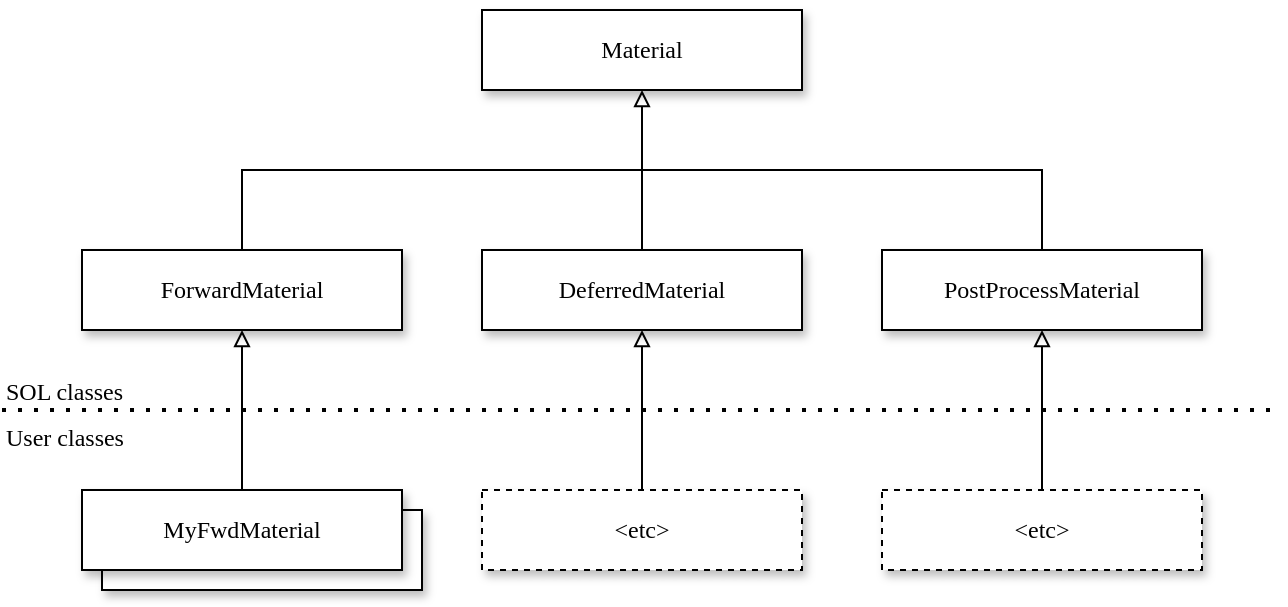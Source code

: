 <mxfile>
    <diagram id="pIsPSVw4wNhW4OB5O9Dt" name="Page-1">
        <mxGraphModel dx="1957" dy="685" grid="1" gridSize="10" guides="1" tooltips="1" connect="1" arrows="1" fold="1" page="1" pageScale="1" pageWidth="850" pageHeight="1100" math="0" shadow="0">
            <root>
                <mxCell id="0"/>
                <mxCell id="1" parent="0"/>
                <mxCell id="184" value="" style="rounded=0;whiteSpace=wrap;html=1;shadow=1;fontFamily=Lucida Console;" vertex="1" parent="1">
                    <mxGeometry x="50" y="250" width="160" height="40" as="geometry"/>
                </mxCell>
                <mxCell id="165" value="Material" style="rounded=0;whiteSpace=wrap;html=1;shadow=1;fontFamily=Lucida Console;" parent="1" vertex="1">
                    <mxGeometry x="240" width="160" height="40" as="geometry"/>
                </mxCell>
                <mxCell id="172" style="edgeStyle=orthogonalEdgeStyle;rounded=0;orthogonalLoop=1;jettySize=auto;html=1;exitX=0.5;exitY=0;exitDx=0;exitDy=0;endArrow=none;endFill=0;" parent="1" source="166" edge="1">
                    <mxGeometry relative="1" as="geometry">
                        <mxPoint x="320" y="80" as="targetPoint"/>
                        <Array as="points">
                            <mxPoint x="120" y="80"/>
                            <mxPoint x="290" y="80"/>
                        </Array>
                    </mxGeometry>
                </mxCell>
                <mxCell id="166" value="ForwardMaterial" style="rounded=0;whiteSpace=wrap;html=1;shadow=1;fontFamily=Lucida Console;" parent="1" vertex="1">
                    <mxGeometry x="40" y="120" width="160" height="40" as="geometry"/>
                </mxCell>
                <mxCell id="171" style="edgeStyle=orthogonalEdgeStyle;rounded=0;orthogonalLoop=1;jettySize=auto;html=1;exitX=0.5;exitY=0;exitDx=0;exitDy=0;endArrow=block;endFill=0;entryX=0.5;entryY=1;entryDx=0;entryDy=0;" parent="1" source="168" target="165" edge="1">
                    <mxGeometry relative="1" as="geometry">
                        <mxPoint x="320" y="60" as="targetPoint"/>
                        <Array as="points"/>
                    </mxGeometry>
                </mxCell>
                <mxCell id="168" value="DeferredMaterial" style="rounded=0;whiteSpace=wrap;html=1;shadow=1;fontFamily=Lucida Console;" parent="1" vertex="1">
                    <mxGeometry x="240" y="120" width="160" height="40" as="geometry"/>
                </mxCell>
                <mxCell id="173" style="edgeStyle=orthogonalEdgeStyle;rounded=0;orthogonalLoop=1;jettySize=auto;html=1;exitX=0.5;exitY=0;exitDx=0;exitDy=0;endArrow=none;endFill=0;" parent="1" source="169" edge="1">
                    <mxGeometry relative="1" as="geometry">
                        <mxPoint x="320" y="80" as="targetPoint"/>
                        <Array as="points">
                            <mxPoint x="520" y="80"/>
                        </Array>
                    </mxGeometry>
                </mxCell>
                <mxCell id="169" value="PostProcessMaterial" style="rounded=0;whiteSpace=wrap;html=1;shadow=1;fontFamily=Lucida Console;" parent="1" vertex="1">
                    <mxGeometry x="440" y="120" width="160" height="40" as="geometry"/>
                </mxCell>
                <mxCell id="174" value="" style="endArrow=none;dashed=1;html=1;dashPattern=1 3;strokeWidth=2;" edge="1" parent="1">
                    <mxGeometry width="50" height="50" relative="1" as="geometry">
                        <mxPoint y="200" as="sourcePoint"/>
                        <mxPoint x="640" y="200" as="targetPoint"/>
                    </mxGeometry>
                </mxCell>
                <mxCell id="176" style="edgeStyle=orthogonalEdgeStyle;rounded=0;orthogonalLoop=1;jettySize=auto;html=1;exitX=0.5;exitY=0;exitDx=0;exitDy=0;entryX=0.5;entryY=1;entryDx=0;entryDy=0;endArrow=block;endFill=0;" edge="1" parent="1" source="175" target="166">
                    <mxGeometry relative="1" as="geometry"/>
                </mxCell>
                <mxCell id="175" value="MyFwdMaterial" style="rounded=0;whiteSpace=wrap;html=1;shadow=1;fontFamily=Lucida Console;" vertex="1" parent="1">
                    <mxGeometry x="40" y="240" width="160" height="40" as="geometry"/>
                </mxCell>
                <mxCell id="180" value="SOL classes" style="text;html=1;strokeColor=none;fillColor=none;align=left;verticalAlign=bottom;whiteSpace=wrap;rounded=0;fontFamily=Lucida Console;horizontal=1;" vertex="1" parent="1">
                    <mxGeometry y="180" width="90" height="20" as="geometry"/>
                </mxCell>
                <mxCell id="181" value="User classes" style="text;html=1;strokeColor=none;fillColor=none;align=left;verticalAlign=top;whiteSpace=wrap;rounded=0;fontFamily=Lucida Console;" vertex="1" parent="1">
                    <mxGeometry y="200" width="90" height="20" as="geometry"/>
                </mxCell>
                <mxCell id="183" style="edgeStyle=orthogonalEdgeStyle;rounded=0;orthogonalLoop=1;jettySize=auto;html=1;exitX=0.5;exitY=0;exitDx=0;exitDy=0;entryX=0.5;entryY=1;entryDx=0;entryDy=0;fontFamily=Lucida Console;endArrow=block;endFill=0;" edge="1" parent="1" source="182" target="168">
                    <mxGeometry relative="1" as="geometry"/>
                </mxCell>
                <mxCell id="182" value="&amp;lt;etc&amp;gt;" style="rounded=0;whiteSpace=wrap;html=1;shadow=1;fontFamily=Lucida Console;dashed=1;" vertex="1" parent="1">
                    <mxGeometry x="240" y="240" width="160" height="40" as="geometry"/>
                </mxCell>
                <mxCell id="186" style="edgeStyle=orthogonalEdgeStyle;rounded=0;orthogonalLoop=1;jettySize=auto;html=1;exitX=0.5;exitY=0;exitDx=0;exitDy=0;entryX=0.5;entryY=1;entryDx=0;entryDy=0;fontFamily=Lucida Console;endArrow=block;endFill=0;" edge="1" parent="1" source="185" target="169">
                    <mxGeometry relative="1" as="geometry"/>
                </mxCell>
                <mxCell id="185" value="&amp;lt;etc&amp;gt;" style="rounded=0;whiteSpace=wrap;html=1;shadow=1;fontFamily=Lucida Console;dashed=1;" vertex="1" parent="1">
                    <mxGeometry x="440" y="240" width="160" height="40" as="geometry"/>
                </mxCell>
            </root>
        </mxGraphModel>
    </diagram>
</mxfile>